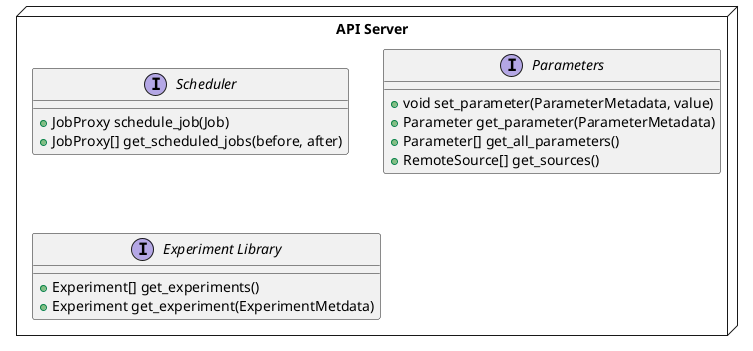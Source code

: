 @startuml

skinparam legend {
    ' set legend to have a white background
    BackgroundColor #FFFFFF
    ' remove box around legend
    BorderColor #FFFFFF
    ' remove the lines between the legend items
    EntrySeparator #FFFFFF
}

' legend top right
'     |=      |= Type |
'     |<#ForestGreen>| Processes|
' endlegend

node "API Server" as api_server {
    interface "Scheduler" {
        + JobProxy schedule_job(Job)
        + JobProxy[] get_scheduled_jobs(before, after)
    }
    interface "Parameters" {
        + void set_parameter(ParameterMetadata, value)
        + Parameter get_parameter(ParameterMetadata)
        + Parameter[] get_all_parameters()
        + RemoteSource[] get_sources()
    }
    interface "Experiment Library" {
        + Experiment[] get_experiments()
        + Experiment get_experiment(ExperimentMetdata)
    }
}

@enduml
